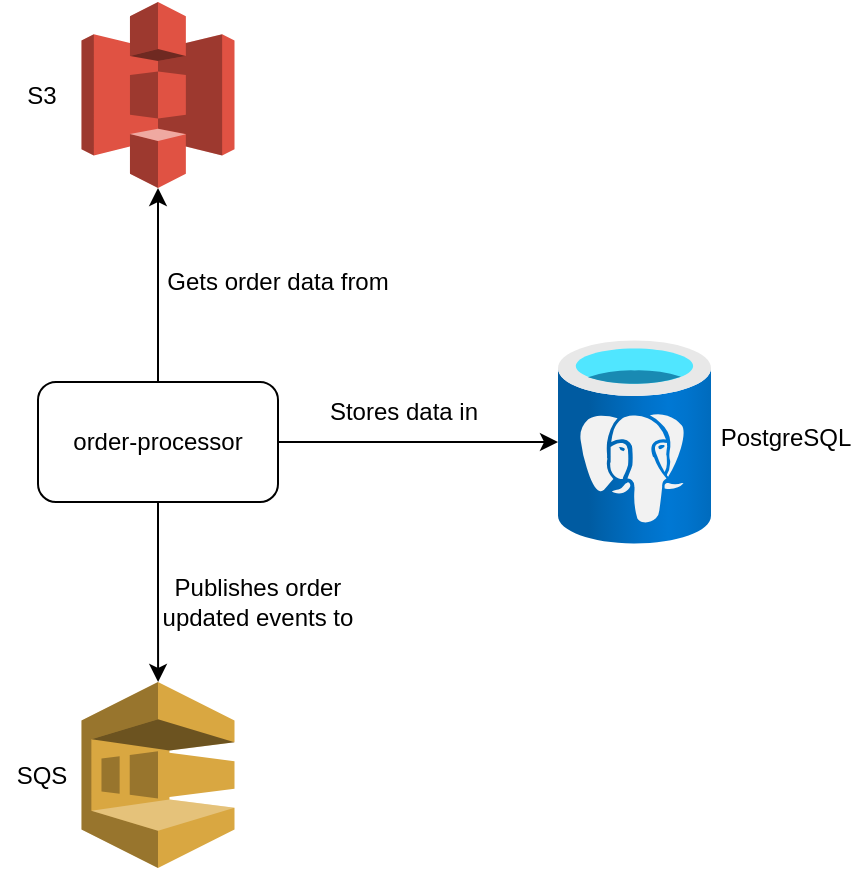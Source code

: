 <mxfile version="24.7.17">
  <diagram name="Page-1" id="5avYYgAVS55QWZhdKo1x">
    <mxGraphModel dx="1114" dy="999" grid="1" gridSize="10" guides="1" tooltips="1" connect="1" arrows="1" fold="1" page="1" pageScale="1" pageWidth="827" pageHeight="1169" math="0" shadow="0">
      <root>
        <mxCell id="0" />
        <mxCell id="1" parent="0" />
        <mxCell id="3O2t7WUCunoK4PQ4PzE2-10" style="edgeStyle=orthogonalEdgeStyle;rounded=0;orthogonalLoop=1;jettySize=auto;html=1;" edge="1" parent="1" source="3O2t7WUCunoK4PQ4PzE2-2" target="3O2t7WUCunoK4PQ4PzE2-7">
          <mxGeometry relative="1" as="geometry" />
        </mxCell>
        <mxCell id="3O2t7WUCunoK4PQ4PzE2-15" style="edgeStyle=orthogonalEdgeStyle;rounded=0;orthogonalLoop=1;jettySize=auto;html=1;" edge="1" parent="1" source="3O2t7WUCunoK4PQ4PzE2-2" target="3O2t7WUCunoK4PQ4PzE2-14">
          <mxGeometry relative="1" as="geometry" />
        </mxCell>
        <mxCell id="3O2t7WUCunoK4PQ4PzE2-2" value="order-processor" style="rounded=1;whiteSpace=wrap;html=1;" vertex="1" parent="1">
          <mxGeometry x="210" y="220" width="120" height="60" as="geometry" />
        </mxCell>
        <mxCell id="3O2t7WUCunoK4PQ4PzE2-7" value="" style="outlineConnect=0;dashed=0;verticalLabelPosition=bottom;verticalAlign=top;align=center;html=1;shape=mxgraph.aws3.sqs;fillColor=#D9A741;gradientColor=none;" vertex="1" parent="1">
          <mxGeometry x="231.75" y="370" width="76.5" height="93" as="geometry" />
        </mxCell>
        <mxCell id="3O2t7WUCunoK4PQ4PzE2-8" value="" style="outlineConnect=0;dashed=0;verticalLabelPosition=bottom;verticalAlign=top;align=center;html=1;shape=mxgraph.aws3.s3;fillColor=#E05243;gradientColor=none;" vertex="1" parent="1">
          <mxGeometry x="231.75" y="30" width="76.5" height="93" as="geometry" />
        </mxCell>
        <mxCell id="3O2t7WUCunoK4PQ4PzE2-9" style="edgeStyle=orthogonalEdgeStyle;rounded=0;orthogonalLoop=1;jettySize=auto;html=1;entryX=0.5;entryY=1;entryDx=0;entryDy=0;entryPerimeter=0;" edge="1" parent="1" source="3O2t7WUCunoK4PQ4PzE2-2" target="3O2t7WUCunoK4PQ4PzE2-8">
          <mxGeometry relative="1" as="geometry" />
        </mxCell>
        <mxCell id="3O2t7WUCunoK4PQ4PzE2-11" value="Gets order data from" style="text;html=1;align=center;verticalAlign=middle;whiteSpace=wrap;rounded=0;" vertex="1" parent="1">
          <mxGeometry x="270" y="150" width="120" height="40" as="geometry" />
        </mxCell>
        <mxCell id="3O2t7WUCunoK4PQ4PzE2-13" value="Publishes order updated events to" style="text;html=1;align=center;verticalAlign=middle;whiteSpace=wrap;rounded=0;" vertex="1" parent="1">
          <mxGeometry x="270" y="310" width="100" height="40" as="geometry" />
        </mxCell>
        <mxCell id="3O2t7WUCunoK4PQ4PzE2-14" value="" style="image;aspect=fixed;html=1;points=[];align=center;fontSize=12;image=img/lib/azure2/databases/Azure_Database_PostgreSQL_Server.svg;" vertex="1" parent="1">
          <mxGeometry x="470" y="199" width="76.5" height="102" as="geometry" />
        </mxCell>
        <mxCell id="3O2t7WUCunoK4PQ4PzE2-16" value="Stores data in" style="text;html=1;align=center;verticalAlign=middle;whiteSpace=wrap;rounded=0;" vertex="1" parent="1">
          <mxGeometry x="350" y="220" width="86" height="30" as="geometry" />
        </mxCell>
        <mxCell id="3O2t7WUCunoK4PQ4PzE2-17" value="S3" style="text;html=1;align=center;verticalAlign=middle;whiteSpace=wrap;rounded=0;" vertex="1" parent="1">
          <mxGeometry x="191.75" y="60.75" width="40" height="31.5" as="geometry" />
        </mxCell>
        <mxCell id="3O2t7WUCunoK4PQ4PzE2-18" value="SQS" style="text;html=1;align=center;verticalAlign=middle;whiteSpace=wrap;rounded=0;" vertex="1" parent="1">
          <mxGeometry x="191.75" y="400.75" width="40" height="31.5" as="geometry" />
        </mxCell>
        <mxCell id="3O2t7WUCunoK4PQ4PzE2-19" value="PostgreSQL" style="text;html=1;align=center;verticalAlign=middle;whiteSpace=wrap;rounded=0;" vertex="1" parent="1">
          <mxGeometry x="546.5" y="230" width="73.5" height="35.75" as="geometry" />
        </mxCell>
      </root>
    </mxGraphModel>
  </diagram>
</mxfile>
